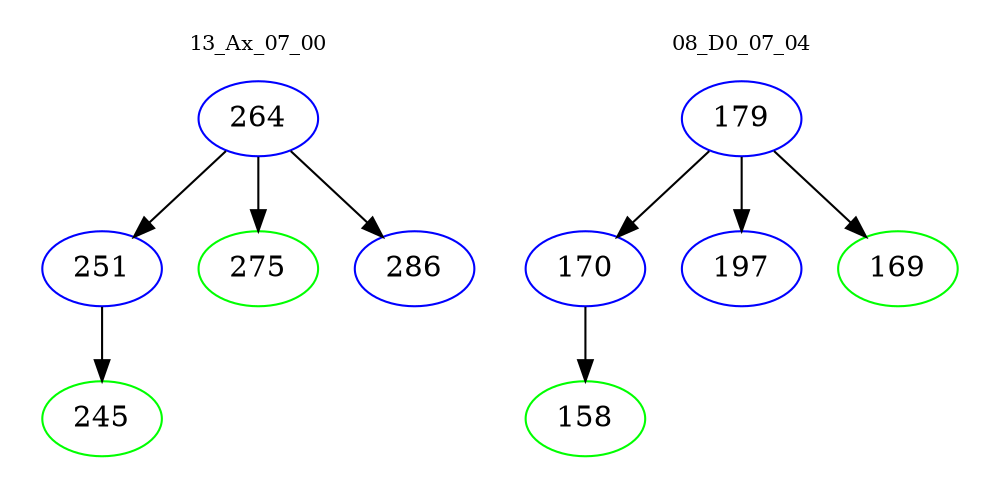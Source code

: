 digraph{
subgraph cluster_0 {
color = white
label = "13_Ax_07_00";
fontsize=10;
T0_264 [label="264", color="blue"]
T0_264 -> T0_251 [color="black"]
T0_251 [label="251", color="blue"]
T0_251 -> T0_245 [color="black"]
T0_245 [label="245", color="green"]
T0_264 -> T0_275 [color="black"]
T0_275 [label="275", color="green"]
T0_264 -> T0_286 [color="black"]
T0_286 [label="286", color="blue"]
}
subgraph cluster_1 {
color = white
label = "08_D0_07_04";
fontsize=10;
T1_179 [label="179", color="blue"]
T1_179 -> T1_170 [color="black"]
T1_170 [label="170", color="blue"]
T1_170 -> T1_158 [color="black"]
T1_158 [label="158", color="green"]
T1_179 -> T1_197 [color="black"]
T1_197 [label="197", color="blue"]
T1_179 -> T1_169 [color="black"]
T1_169 [label="169", color="green"]
}
}
